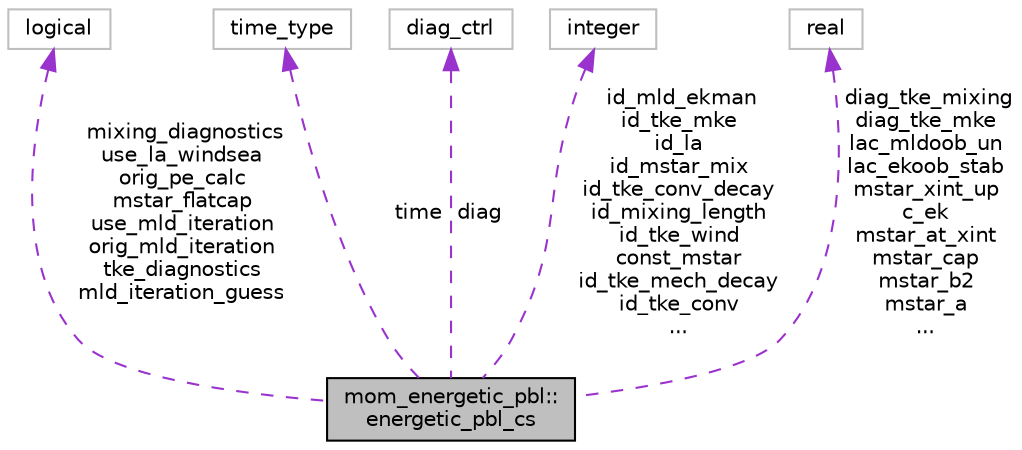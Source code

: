 digraph "mom_energetic_pbl::energetic_pbl_cs"
{
 // INTERACTIVE_SVG=YES
  edge [fontname="Helvetica",fontsize="10",labelfontname="Helvetica",labelfontsize="10"];
  node [fontname="Helvetica",fontsize="10",shape=record];
  Node1 [label="mom_energetic_pbl::\lenergetic_pbl_cs",height=0.2,width=0.4,color="black", fillcolor="grey75", style="filled", fontcolor="black"];
  Node2 -> Node1 [dir="back",color="darkorchid3",fontsize="10",style="dashed",label=" mixing_diagnostics\nuse_la_windsea\norig_pe_calc\nmstar_flatcap\nuse_mld_iteration\norig_mld_iteration\ntke_diagnostics\nmld_iteration_guess" ,fontname="Helvetica"];
  Node2 [label="logical",height=0.2,width=0.4,color="grey75", fillcolor="white", style="filled"];
  Node3 -> Node1 [dir="back",color="darkorchid3",fontsize="10",style="dashed",label=" time" ,fontname="Helvetica"];
  Node3 [label="time_type",height=0.2,width=0.4,color="grey75", fillcolor="white", style="filled"];
  Node4 -> Node1 [dir="back",color="darkorchid3",fontsize="10",style="dashed",label=" diag" ,fontname="Helvetica"];
  Node4 [label="diag_ctrl",height=0.2,width=0.4,color="grey75", fillcolor="white", style="filled"];
  Node5 -> Node1 [dir="back",color="darkorchid3",fontsize="10",style="dashed",label=" id_mld_ekman\nid_tke_mke\nid_la\nid_mstar_mix\nid_tke_conv_decay\nid_mixing_length\nid_tke_wind\nconst_mstar\nid_tke_mech_decay\nid_tke_conv\n..." ,fontname="Helvetica"];
  Node5 [label="integer",height=0.2,width=0.4,color="grey75", fillcolor="white", style="filled"];
  Node6 -> Node1 [dir="back",color="darkorchid3",fontsize="10",style="dashed",label=" diag_tke_mixing\ndiag_tke_mke\nlac_mldoob_un\nlac_ekoob_stab\nmstar_xint_up\nc_ek\nmstar_at_xint\nmstar_cap\nmstar_b2\nmstar_a\n..." ,fontname="Helvetica"];
  Node6 [label="real",height=0.2,width=0.4,color="grey75", fillcolor="white", style="filled"];
}
